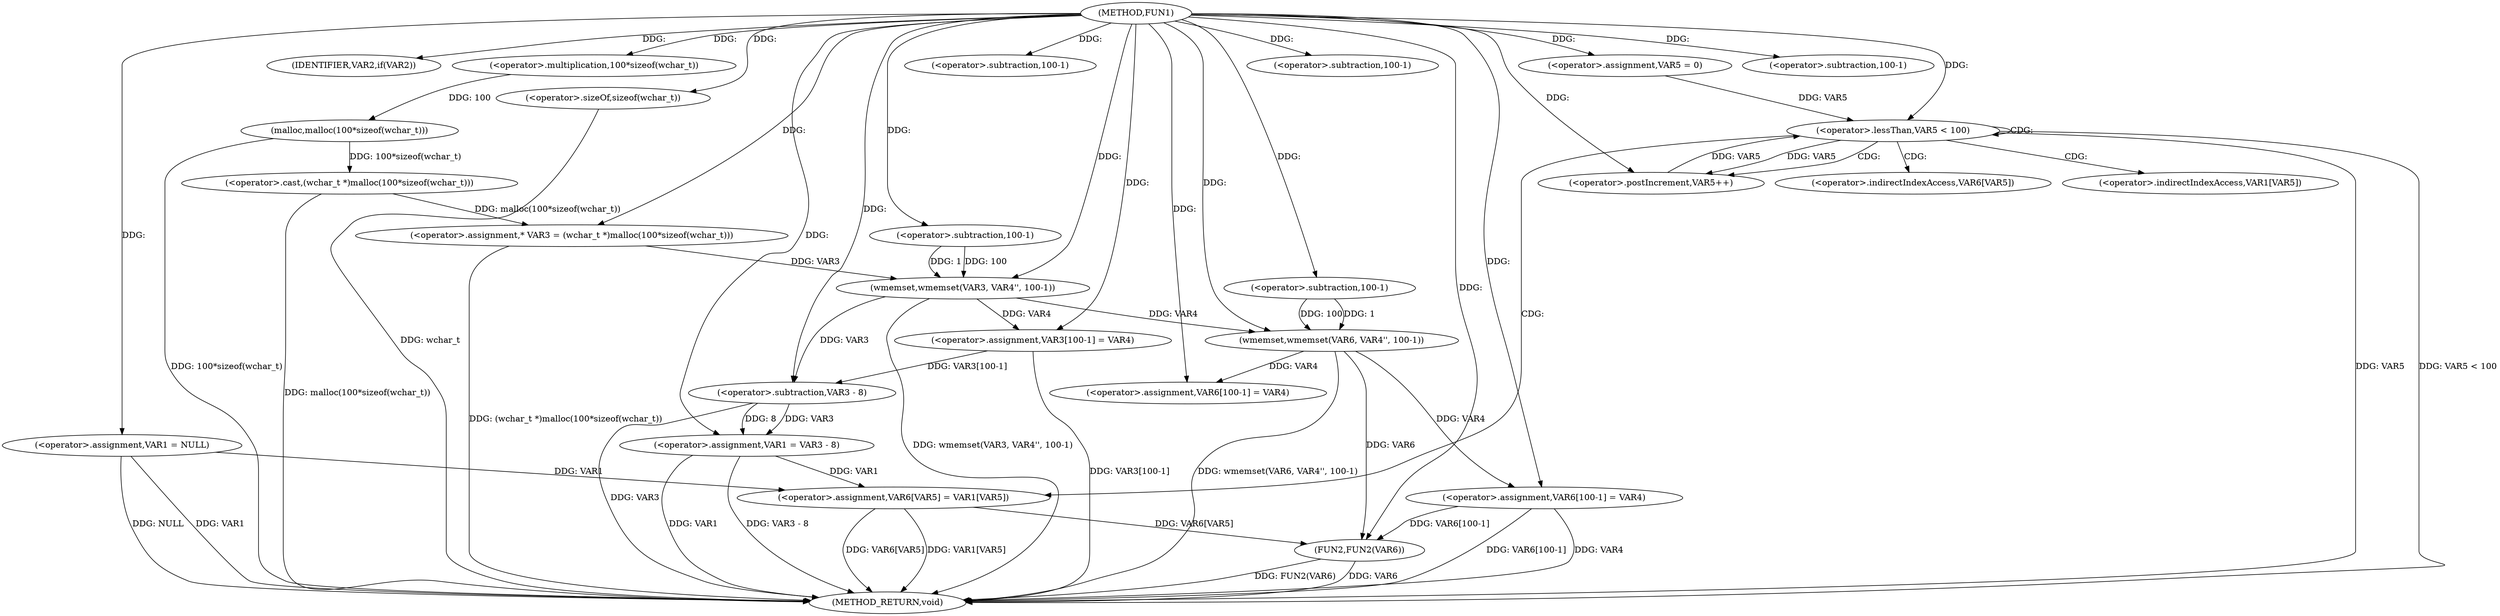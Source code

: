 digraph FUN1 {  
"1000100" [label = "(METHOD,FUN1)" ]
"1000180" [label = "(METHOD_RETURN,void)" ]
"1000103" [label = "(<operator>.assignment,VAR1 = NULL)" ]
"1000107" [label = "(IDENTIFIER,VAR2,if(VAR2))" ]
"1000111" [label = "(<operator>.assignment,* VAR3 = (wchar_t *)malloc(100*sizeof(wchar_t)))" ]
"1000113" [label = "(<operator>.cast,(wchar_t *)malloc(100*sizeof(wchar_t)))" ]
"1000115" [label = "(malloc,malloc(100*sizeof(wchar_t)))" ]
"1000116" [label = "(<operator>.multiplication,100*sizeof(wchar_t))" ]
"1000118" [label = "(<operator>.sizeOf,sizeof(wchar_t))" ]
"1000120" [label = "(wmemset,wmemset(VAR3, VAR4'', 100-1))" ]
"1000123" [label = "(<operator>.subtraction,100-1)" ]
"1000126" [label = "(<operator>.assignment,VAR3[100-1] = VAR4)" ]
"1000129" [label = "(<operator>.subtraction,100-1)" ]
"1000133" [label = "(<operator>.assignment,VAR1 = VAR3 - 8)" ]
"1000135" [label = "(<operator>.subtraction,VAR3 - 8)" ]
"1000141" [label = "(wmemset,wmemset(VAR6, VAR4'', 100-1))" ]
"1000144" [label = "(<operator>.subtraction,100-1)" ]
"1000147" [label = "(<operator>.assignment,VAR6[100-1] = VAR4)" ]
"1000150" [label = "(<operator>.subtraction,100-1)" ]
"1000155" [label = "(<operator>.assignment,VAR5 = 0)" ]
"1000158" [label = "(<operator>.lessThan,VAR5 < 100)" ]
"1000161" [label = "(<operator>.postIncrement,VAR5++)" ]
"1000164" [label = "(<operator>.assignment,VAR6[VAR5] = VAR1[VAR5])" ]
"1000171" [label = "(<operator>.assignment,VAR6[100-1] = VAR4)" ]
"1000174" [label = "(<operator>.subtraction,100-1)" ]
"1000178" [label = "(FUN2,FUN2(VAR6))" ]
"1000165" [label = "(<operator>.indirectIndexAccess,VAR6[VAR5])" ]
"1000168" [label = "(<operator>.indirectIndexAccess,VAR1[VAR5])" ]
  "1000171" -> "1000180"  [ label = "DDG: VAR6[100-1]"] 
  "1000103" -> "1000180"  [ label = "DDG: NULL"] 
  "1000141" -> "1000180"  [ label = "DDG: wmemset(VAR6, VAR4'', 100-1)"] 
  "1000113" -> "1000180"  [ label = "DDG: malloc(100*sizeof(wchar_t))"] 
  "1000126" -> "1000180"  [ label = "DDG: VAR3[100-1]"] 
  "1000171" -> "1000180"  [ label = "DDG: VAR4"] 
  "1000118" -> "1000180"  [ label = "DDG: wchar_t"] 
  "1000164" -> "1000180"  [ label = "DDG: VAR6[VAR5]"] 
  "1000178" -> "1000180"  [ label = "DDG: FUN2(VAR6)"] 
  "1000158" -> "1000180"  [ label = "DDG: VAR5"] 
  "1000164" -> "1000180"  [ label = "DDG: VAR1[VAR5]"] 
  "1000178" -> "1000180"  [ label = "DDG: VAR6"] 
  "1000103" -> "1000180"  [ label = "DDG: VAR1"] 
  "1000133" -> "1000180"  [ label = "DDG: VAR1"] 
  "1000158" -> "1000180"  [ label = "DDG: VAR5 < 100"] 
  "1000133" -> "1000180"  [ label = "DDG: VAR3 - 8"] 
  "1000111" -> "1000180"  [ label = "DDG: (wchar_t *)malloc(100*sizeof(wchar_t))"] 
  "1000120" -> "1000180"  [ label = "DDG: wmemset(VAR3, VAR4'', 100-1)"] 
  "1000135" -> "1000180"  [ label = "DDG: VAR3"] 
  "1000115" -> "1000180"  [ label = "DDG: 100*sizeof(wchar_t)"] 
  "1000100" -> "1000103"  [ label = "DDG: "] 
  "1000100" -> "1000107"  [ label = "DDG: "] 
  "1000113" -> "1000111"  [ label = "DDG: malloc(100*sizeof(wchar_t))"] 
  "1000100" -> "1000111"  [ label = "DDG: "] 
  "1000115" -> "1000113"  [ label = "DDG: 100*sizeof(wchar_t)"] 
  "1000116" -> "1000115"  [ label = "DDG: 100"] 
  "1000100" -> "1000116"  [ label = "DDG: "] 
  "1000100" -> "1000118"  [ label = "DDG: "] 
  "1000111" -> "1000120"  [ label = "DDG: VAR3"] 
  "1000100" -> "1000120"  [ label = "DDG: "] 
  "1000123" -> "1000120"  [ label = "DDG: 100"] 
  "1000123" -> "1000120"  [ label = "DDG: 1"] 
  "1000100" -> "1000123"  [ label = "DDG: "] 
  "1000120" -> "1000126"  [ label = "DDG: VAR4"] 
  "1000100" -> "1000126"  [ label = "DDG: "] 
  "1000100" -> "1000129"  [ label = "DDG: "] 
  "1000135" -> "1000133"  [ label = "DDG: VAR3"] 
  "1000135" -> "1000133"  [ label = "DDG: 8"] 
  "1000100" -> "1000133"  [ label = "DDG: "] 
  "1000120" -> "1000135"  [ label = "DDG: VAR3"] 
  "1000126" -> "1000135"  [ label = "DDG: VAR3[100-1]"] 
  "1000100" -> "1000135"  [ label = "DDG: "] 
  "1000100" -> "1000141"  [ label = "DDG: "] 
  "1000120" -> "1000141"  [ label = "DDG: VAR4"] 
  "1000144" -> "1000141"  [ label = "DDG: 100"] 
  "1000144" -> "1000141"  [ label = "DDG: 1"] 
  "1000100" -> "1000144"  [ label = "DDG: "] 
  "1000141" -> "1000147"  [ label = "DDG: VAR4"] 
  "1000100" -> "1000147"  [ label = "DDG: "] 
  "1000100" -> "1000150"  [ label = "DDG: "] 
  "1000100" -> "1000155"  [ label = "DDG: "] 
  "1000155" -> "1000158"  [ label = "DDG: VAR5"] 
  "1000161" -> "1000158"  [ label = "DDG: VAR5"] 
  "1000100" -> "1000158"  [ label = "DDG: "] 
  "1000158" -> "1000161"  [ label = "DDG: VAR5"] 
  "1000100" -> "1000161"  [ label = "DDG: "] 
  "1000103" -> "1000164"  [ label = "DDG: VAR1"] 
  "1000133" -> "1000164"  [ label = "DDG: VAR1"] 
  "1000100" -> "1000171"  [ label = "DDG: "] 
  "1000141" -> "1000171"  [ label = "DDG: VAR4"] 
  "1000100" -> "1000174"  [ label = "DDG: "] 
  "1000164" -> "1000178"  [ label = "DDG: VAR6[VAR5]"] 
  "1000171" -> "1000178"  [ label = "DDG: VAR6[100-1]"] 
  "1000141" -> "1000178"  [ label = "DDG: VAR6"] 
  "1000100" -> "1000178"  [ label = "DDG: "] 
  "1000158" -> "1000168"  [ label = "CDG: "] 
  "1000158" -> "1000164"  [ label = "CDG: "] 
  "1000158" -> "1000158"  [ label = "CDG: "] 
  "1000158" -> "1000161"  [ label = "CDG: "] 
  "1000158" -> "1000165"  [ label = "CDG: "] 
}
